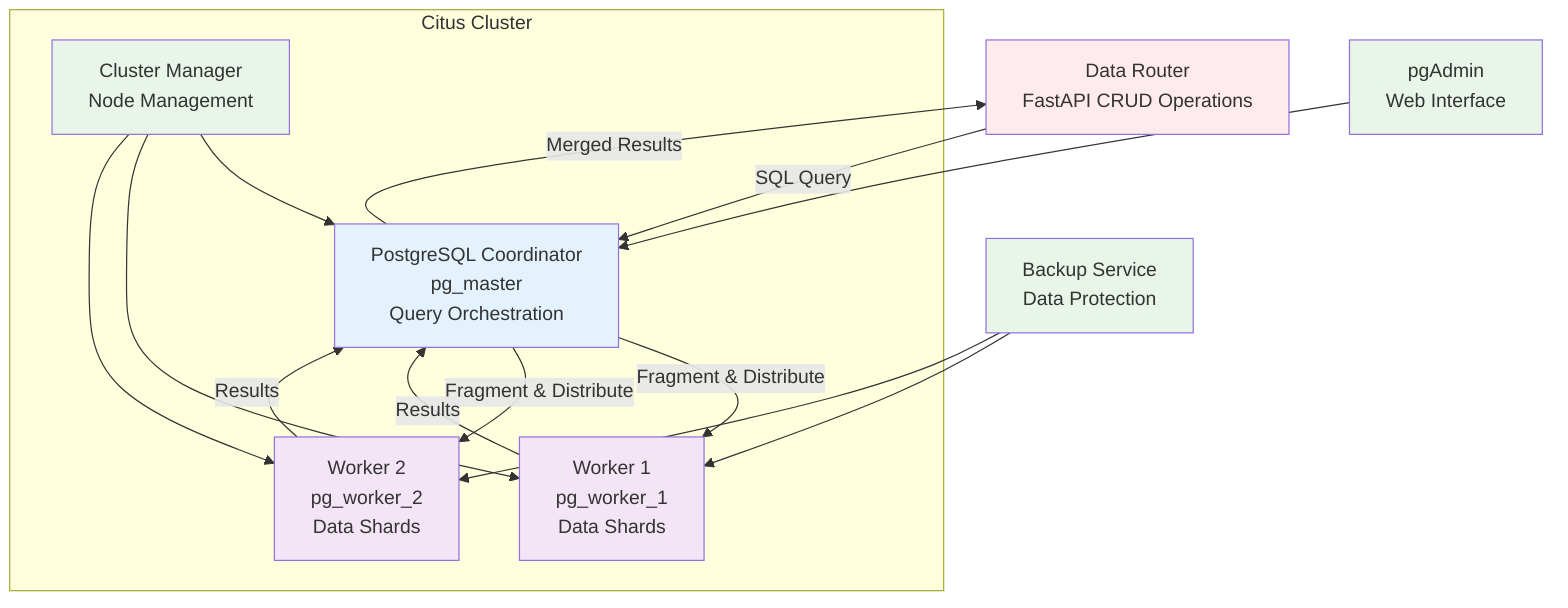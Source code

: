 graph TB
    %% External Access
    DataRouter[Data Router<br/>FastAPI CRUD Operations<br/>]
    
    %% Citus Cluster Core
    subgraph "Citus Cluster"
        Coordinator[PostgreSQL Coordinator<br/>pg_master<br/>Query Orchestration]
        
        Worker1[Worker 1<br/>pg_worker_1<br/>Data Shards]
        Worker2[Worker 2<br/>pg_worker_2<br/>Data Shards]
        
        ClusterManager[Cluster Manager<br/>Node Management]
    end
    
    %% Services
    BackupService[Backup Service<br/>Data Protection]
    PgAdmin[pgAdmin<br/>Web Interface]
    
    %% Query Flow
    DataRouter -->|SQL Query| Coordinator
    Coordinator -->|Fragment & Distribute| Worker1
    Coordinator -->|Fragment & Distribute| Worker2
    Worker1 -->|Results| Coordinator
    Worker2 -->|Results| Coordinator
    Coordinator -->|Merged Results| DataRouter
    
    %% Management
    ClusterManager --> Coordinator
    ClusterManager --> Worker1
    ClusterManager --> Worker2
    
    BackupService --> Worker1
    BackupService --> Worker2
    
    PgAdmin --> Coordinator
    
    %% Styling
    classDef coordinator fill:#e3f2fd
    classDef worker fill:#f3e5f5
    classDef service fill:#e8f5e8
    classDef external fill:#ffebee
    
    class Coordinator coordinator
    class Worker1,Worker2 worker
    class ClusterManager,BackupService,PgAdmin service
    class DataRouter external